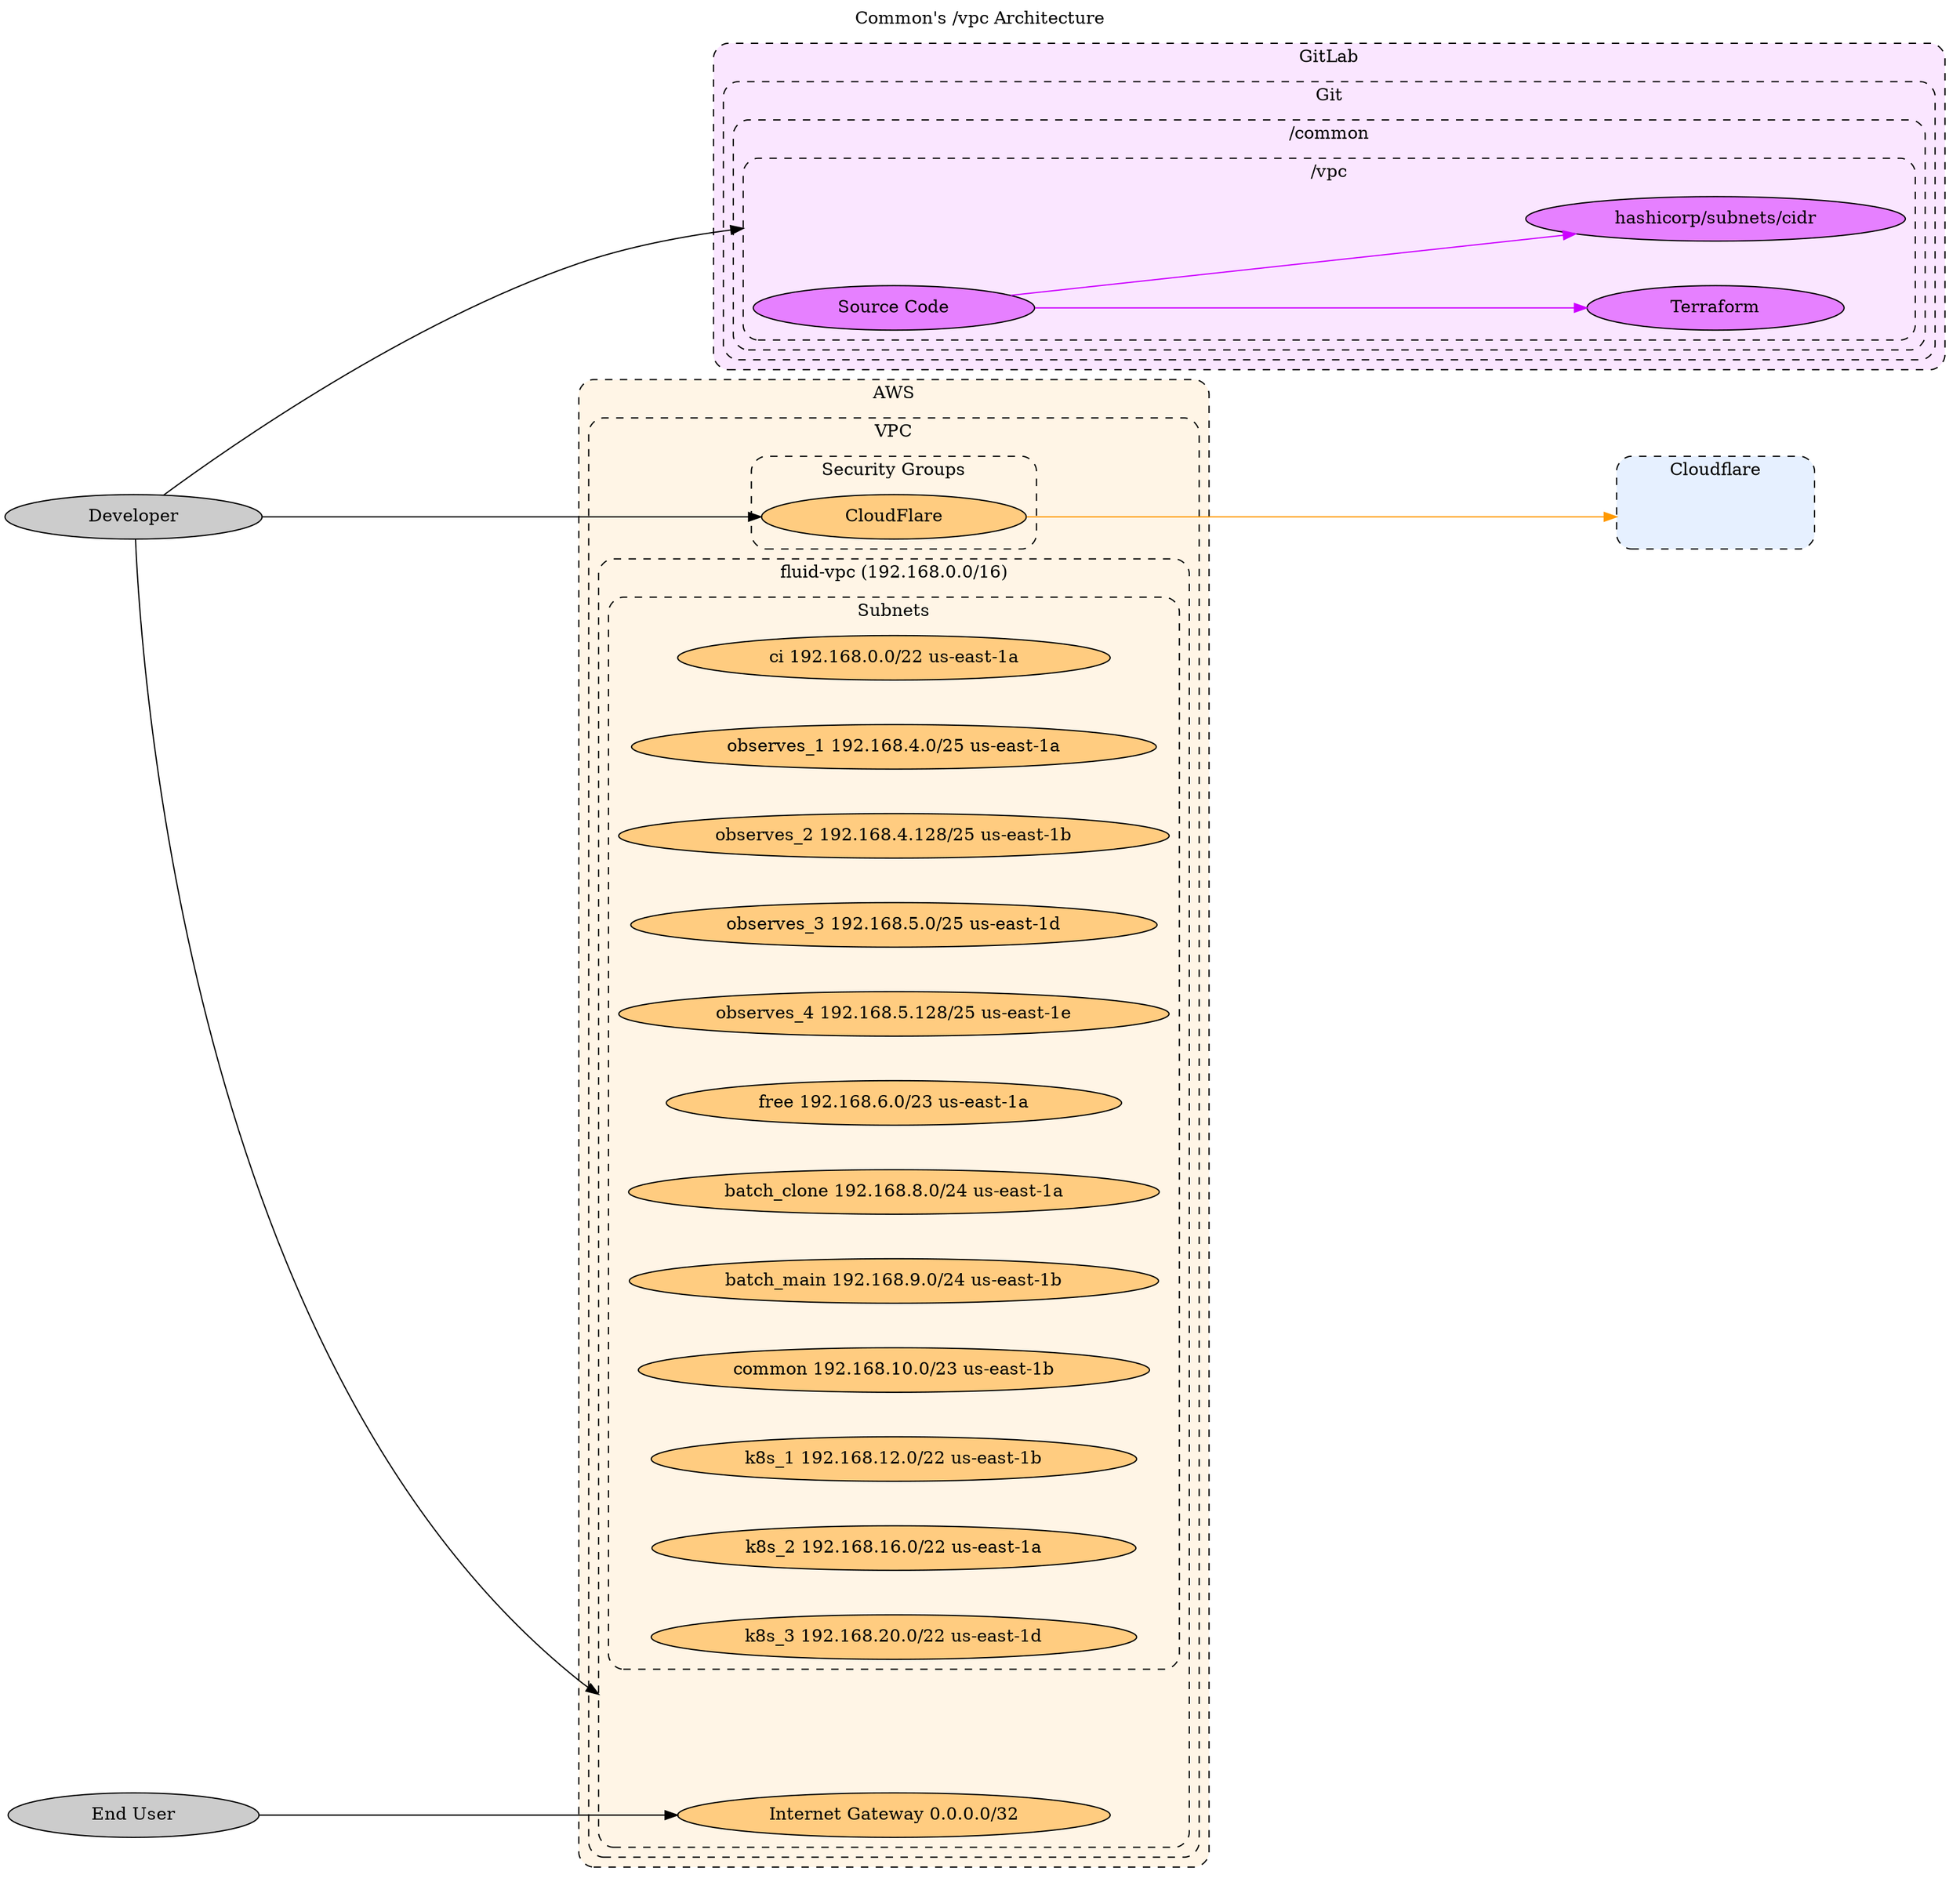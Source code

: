 digraph common {
  label="Common's /vpc Architecture"
  labelloc="t"
  compound="true"
  concentrate="true"
  rankdir="LR"
  ranksep="4.0"
  nodesep="0.5"
  overlap="scalexy"

  node[style="filled" margin="0.8,0.0"]
  graph[style="dashed,rounded"]

  subgraph cluster_aws {
    label="AWS"
    bgcolor="0.1 0.1 1.0"
    node[fillcolor="0.1 0.5 1.0"]

    subgraph cluster_aws_vpc {
      label="VPC"

      subgraph cluster_aws_security_groups {
        label="Security Groups"

        aws_security_groups_cloudflare[label="CloudFlare"]
      }

      subgraph cluster_aws_vpc_fluid_vpc {
        label="fluid-vpc (192.168.0.0/16)"

        cluster_aws_vpc_fluid_vpc[label="" style="invis"]

        aws_vpc_fluid_vpc_internet_gateway[label="Internet Gateway 0.0.0.0/32"]

        subgraph cluster_aws_vpc_fluid_vpc_subnets {
          label="Subnets"

          cluster_aws_vpc_fluid_vpc_subnets_ci[label="ci 192.168.0.0/22 us-east-1a"]
          cluster_aws_vpc_fluid_vpc_subnets_observes_1[label="observes_1 192.168.4.0/25 us-east-1a"]
          cluster_aws_vpc_fluid_vpc_subnets_observes_2[label="observes_2 192.168.4.128/25 us-east-1b"]
          cluster_aws_vpc_fluid_vpc_subnets_observes_3[label="observes_3 192.168.5.0/25 us-east-1d"]
          cluster_aws_vpc_fluid_vpc_subnets_observes_4[label="observes_4 192.168.5.128/25 us-east-1e"]
          cluster_aws_vpc_fluid_vpc_subnets_free[label="free 192.168.6.0/23 us-east-1a"]
          cluster_aws_vpc_fluid_vpc_subnets_batch_clone[label="batch_clone 192.168.8.0/24 us-east-1a"]
          cluster_aws_vpc_fluid_vpc_subnets_batch_main[label="batch_main 192.168.9.0/24 us-east-1b"]
          cluster_aws_vpc_fluid_vpc_subnets_common[label="common 192.168.10.0/23 us-east-1b"]
          cluster_aws_vpc_fluid_vpc_subnets_k8s_1[label="k8s_1 192.168.12.0/22 us-east-1b"]
          cluster_aws_vpc_fluid_vpc_subnets_k8s_2[label="k8s_2 192.168.16.0/22 us-east-1a"]
          cluster_aws_vpc_fluid_vpc_subnets_k8s_3[label="k8s_3 192.168.20.0/22 us-east-1d"]
        }
      }
    }
  }

  subgraph cluster_cloudflare {
    label="Cloudflare"
    bgcolor="0.6 0.1 1.0"
    node[fillcolor="0.6 0.5 1.0"]

    cluster_cloudflare[label="" style="invis" width="2.0"]
  }

  subgraph cluster_gitlab {
    label="GitLab"
    bgcolor="0.8 0.1 1.0"
    node[fillcolor="0.8 0.5 1.0"]

    subgraph cluster_gitlab_git {
      label="Git"

      subgraph cluster_gitlab_git_common {
        label="/common"

        subgraph cluster_gitlab_git_common_vpc {
          label="/vpc"

          cluster_gitlab_git_common_vpc[label="" style="invis"]
          gitlab_git_common_vpc[label="Source Code"]
          gitlab_git_common_vpc_terraform[label="Terraform"]
          gitlab_git_common_vpc_terraform_hashicorp_subnets_cidr[label="hashicorp/subnets/cidr"]
        }
      }
    }
  }

  edge[color="0.1 1.0 1.0"]
  aws_security_groups_cloudflare -> cluster_cloudflare[lhead="cluster_cloudflare"]

  edge[color="0.6 1.0 1.0"]

  edge[color="0.8 1.0 1.0"]
  gitlab_git_common_vpc -> gitlab_git_common_vpc_terraform[]
  gitlab_git_common_vpc -> gitlab_git_common_vpc_terraform_hashicorp_subnets_cidr[]

  node[fillcolor="0.0 0.0 0.8"]
  developer[label="Developer"]
  end_user[label="End User"]

  edge[color="0.0 0.0 0.0"]
  end_user -> aws_vpc_fluid_vpc_internet_gateway[]
  developer -> aws_security_groups_cloudflare[]
  developer -> cluster_aws_vpc_fluid_vpc[lhead="cluster_aws_vpc_fluid_vpc"]
  developer -> cluster_gitlab_git_common_vpc[lhead="cluster_gitlab_git_common_vpc"]
}
